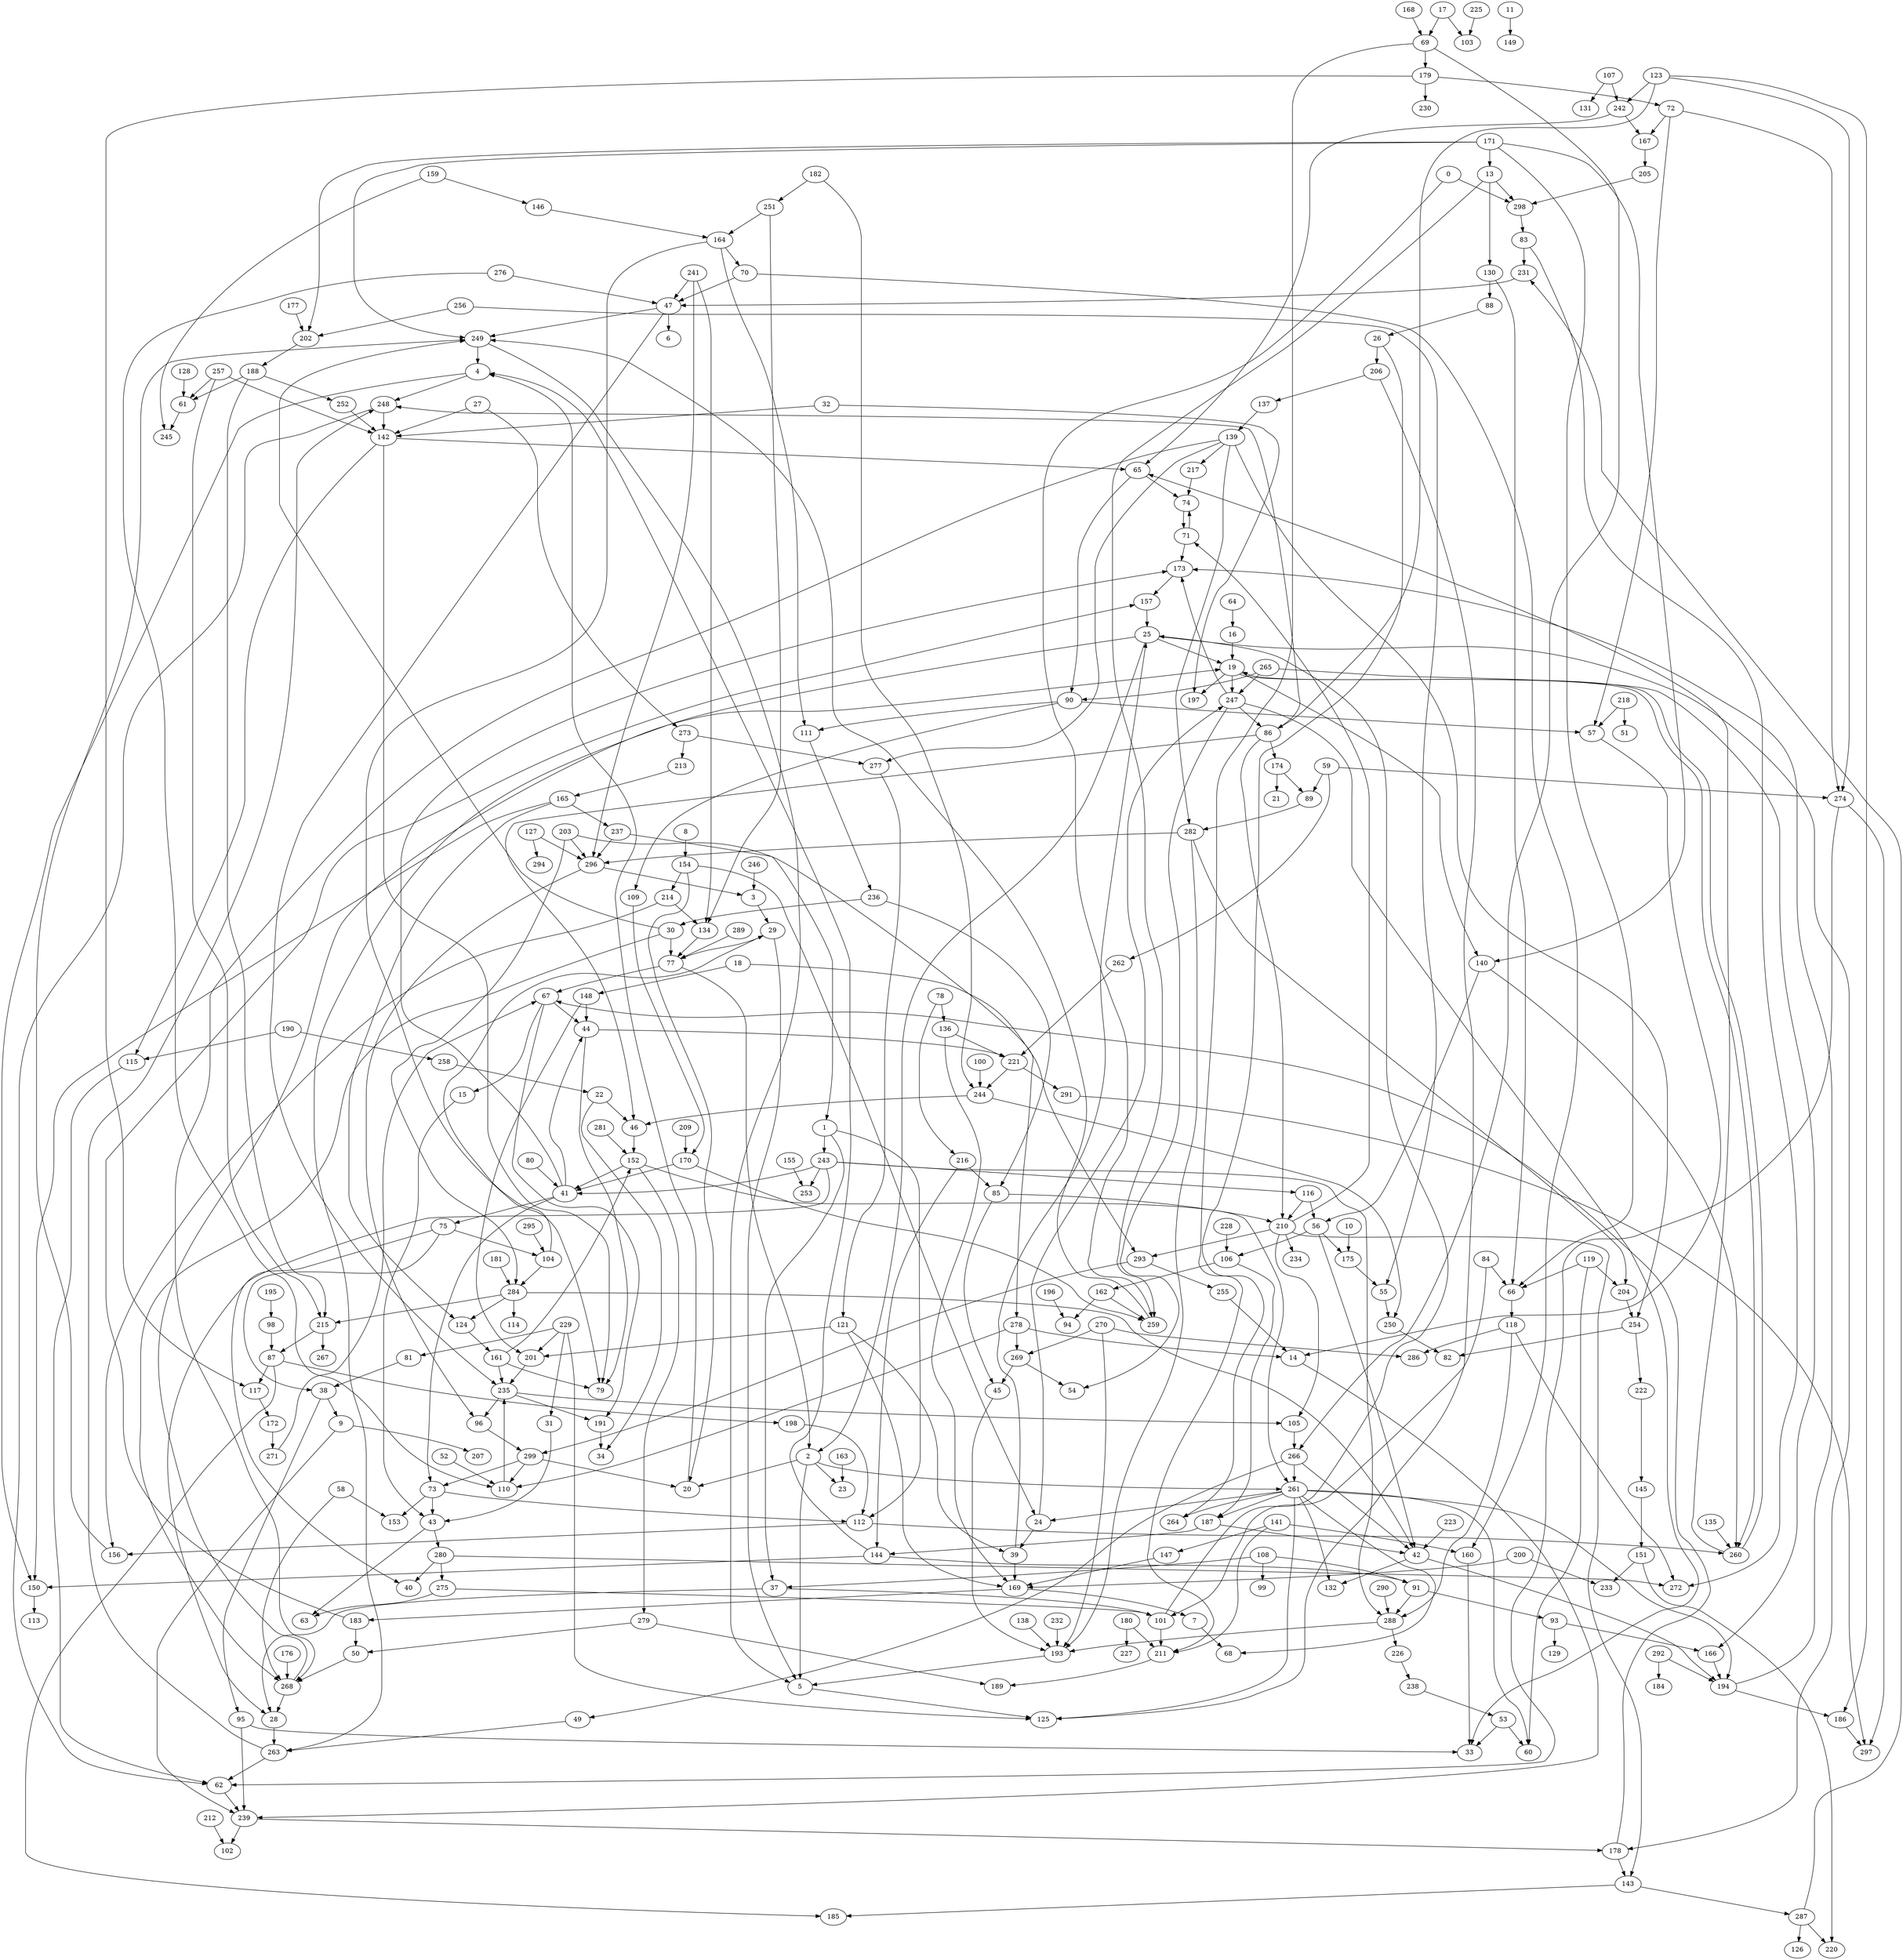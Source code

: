 digraph {0 -> 298[Label=1];
9 -> 239[Label=1];
13 -> 259[Label=1];
17 -> 69[Label=1];
26 -> 206[Label=1];
50 -> 268[Label=1];
53 -> 60[Label=1];
65 -> 74[Label=1];
69 -> 266[Label=1];
72 -> 274[Label=1];
73 -> 43[Label=1];
83 -> 231[Label=1];
84 -> 101[Label=1];
87 -> 117[Label=1];
101 -> 211[Label=1];
108 -> 99[Label=1];
127 -> 296[Label=1];
130 -> 66[Label=1];
139 -> 282[Label=1];
142 -> 79[Label=1];
143 -> 185[Label=1];
144 -> 91[Label=1];
151 -> 220[Label=1];
151 -> 233[Label=1];
154 -> 24[Label=1];
165 -> 150[Label=1];
174 -> 21[Label=1];
181 -> 284[Label=1];
187 -> 144[Label=1];
203 -> 296[Label=1];
206 -> 137[Label=1];
210 -> 234[Label=1];
216 -> 144[Label=1];
237 -> 1[Label=1];
257 -> 61[Label=1];
261 -> 194[Label=1];
269 -> 54[Label=1];
273 -> 213[Label=1];
280 -> 272[Label=1];
284 -> 215[Label=1];
1 -> 112[Label=2];
4 -> 150[Label=2];
5 -> 125[Label=2];
19 -> 260[Label=2];
30 -> 249[Label=2];
32 -> 142[Label=2];
37 -> 28[Label=2];
43 -> 63[Label=2];
90 -> 109[Label=2];
91 -> 93[Label=2];
93 -> 129[Label=2];
107 -> 131[Label=2];
107 -> 242[Label=2];
109 -> 170[Label=2];
116 -> 56[Label=2];
135 -> 260[Label=2];
139 -> 254[Label=2];
139 -> 268[Label=2];
141 -> 160[Label=2];
141 -> 211[Label=2];
147 -> 169[Label=2];
164 -> 79[Label=2];
170 -> 259[Label=2];
171 -> 249[Label=2];
173 -> 157[Label=2];
177 -> 202[Label=2];
178 -> 67[Label=2];
179 -> 117[Label=2];
187 -> 42[Label=2];
214 -> 134[Label=2];
215 -> 267[Label=2];
218 -> 51[Label=2];
225 -> 103[Label=2];
229 -> 31[Label=2];
237 -> 296[Label=2];
241 -> 296[Label=2];
243 -> 40[Label=2];
246 -> 3[Label=2];
247 -> 54[Label=2];
247 -> 86[Label=2];
259 -> 249[Label=2];
261 -> 187[Label=2];
268 -> 19[Label=2];
269 -> 45[Label=2];
274 -> 297[Label=2];
282 -> 204[Label=2];
284 -> 124[Label=2];
288 -> 193[Label=2];
1 -> 37[Label=3];
18 -> 293[Label=3];
22 -> 34[Label=3];
25 -> 19[Label=3];
26 -> 264[Label=3];
39 -> 25[Label=3];
42 -> 132[Label=3];
47 -> 6[Label=3];
57 -> 14[Label=3];
67 -> 44[Label=3];
69 -> 211[Label=3];
70 -> 47[Label=3];
86 -> 210[Label=3];
87 -> 185[Label=3];
90 -> 111[Label=3];
91 -> 288[Label=3];
100 -> 244[Label=3];
106 -> 162[Label=3];
119 -> 66[Label=3];
121 -> 169[Label=3];
121 -> 201[Label=3];
123 -> 242[Label=3];
127 -> 294[Label=3];
141 -> 147[Label=3];
148 -> 201[Label=3];
150 -> 113[Label=3];
152 -> 41[Label=3];
152 -> 279[Label=3];
161 -> 235[Label=3];
169 -> 7[Label=3];
172 -> 271[Label=3];
183 -> 50[Label=3];
190 -> 258[Label=3];
196 -> 94[Label=3];
200 -> 169[Label=3];
209 -> 170[Label=3];
216 -> 85[Label=3];
221 -> 291[Label=3];
229 -> 81[Label=3];
238 -> 53[Label=3];
241 -> 134[Label=3];
243 -> 41[Label=3];
256 -> 55[Label=3];
261 -> 60[Label=3];
271 -> 67[Label=3];
0 -> 259[Label=4];
2 -> 5[Label=4];
2 -> 20[Label=4];
7 -> 68[Label=4];
10 -> 175[Label=4];
13 -> 298[Label=4];
16 -> 19[Label=4];
22 -> 46[Label=4];
24 -> 39[Label=4];
29 -> 5[Label=4];
32 -> 197[Label=4];
49 -> 263[Label=4];
58 -> 268[Label=4];
59 -> 89[Label=4];
59 -> 262[Label=4];
64 -> 16[Label=4];
71 -> 173[Label=4];
72 -> 167[Label=4];
86 -> 248[Label=4];
88 -> 26[Label=4];
98 -> 87[Label=4];
105 -> 266[Label=4];
108 -> 37[Label=4];
118 -> 286[Label=4];
121 -> 39[Label=4];
123 -> 274[Label=4];
146 -> 164[Label=4];
155 -> 253[Label=4];
159 -> 245[Label=4];
160 -> 33[Label=4];
164 -> 70[Label=4];
171 -> 13[Label=4];
171 -> 66[Label=4];
179 -> 72[Label=4];
195 -> 98[Label=4];
210 -> 143[Label=4];
223 -> 42[Label=4];
235 -> 105[Label=4];
242 -> 65[Label=4];
248 -> 62[Label=4];
249 -> 5[Label=4];
251 -> 164[Label=4];
254 -> 82[Label=4];
256 -> 202[Label=4];
257 -> 215[Label=4];
270 -> 269[Label=4];
273 -> 277[Label=4];
290 -> 288[Label=4];
293 -> 299[Label=4];
296 -> 96[Label=4];
299 -> 110[Label=4];
2 -> 23[Label=5];
8 -> 154[Label=5];
11 -> 149[Label=5];
14 -> 239[Label=5];
19 -> 247[Label=5];
25 -> 178[Label=5];
27 -> 142[Label=5];
31 -> 43[Label=5];
38 -> 9[Label=5];
44 -> 79[Label=5];
47 -> 235[Label=5];
55 -> 250[Label=5];
56 -> 42[Label=5];
61 -> 245[Label=5];
67 -> 191[Label=5];
83 -> 272[Label=5];
85 -> 45[Label=5];
85 -> 210[Label=5];
86 -> 174[Label=5];
104 -> 284[Label=5];
110 -> 235[Label=5];
115 -> 62[Label=5];
116 -> 210[Label=5];
118 -> 288[Label=5];
119 -> 60[Label=5];
123 -> 186[Label=5];
140 -> 56[Label=5];
140 -> 260[Label=5];
145 -> 151[Label=5];
152 -> 261[Label=5];
159 -> 146[Label=5];
161 -> 79[Label=5];
176 -> 268[Label=5];
183 -> 157[Label=5];
193 -> 5[Label=5];
217 -> 74[Label=5];
228 -> 106[Label=5];
239 -> 178[Label=5];
247 -> 173[Label=5];
250 -> 82[Label=5];
254 -> 222[Label=5];
261 -> 24[Label=5];
263 -> 248[Label=5];
270 -> 286[Label=5];
279 -> 50[Label=5];
282 -> 193[Label=5];
291 -> 297[Label=5];
295 -> 104[Label=5];
2 -> 261[Label=6];
9 -> 207[Label=6];
17 -> 103[Label=6];
19 -> 140[Label=6];
37 -> 101[Label=6];
41 -> 75[Label=6];
42 -> 194[Label=6];
46 -> 152[Label=6];
53 -> 33[Label=6];
56 -> 175[Label=6];
62 -> 239[Label=6];
72 -> 57[Label=6];
78 -> 216[Label=6];
104 -> 29[Label=6];
139 -> 277[Label=6];
161 -> 152[Label=6];
162 -> 259[Label=6];
166 -> 194[Label=6];
171 -> 140[Label=6];
188 -> 252[Label=6];
194 -> 173[Label=6];
205 -> 298[Label=6];
210 -> 293[Label=6];
211 -> 189[Label=6];
229 -> 201[Label=6];
239 -> 102[Label=6];
252 -> 142[Label=6];
258 -> 22[Label=6];
261 -> 68[Label=6];
265 -> 247[Label=6];
275 -> 63[Label=6];
275 -> 101[Label=6];
278 -> 269[Label=6];
284 -> 114[Label=6];
287 -> 220[Label=6];
1 -> 243[Label=7];
3 -> 29[Label=7];
24 -> 247[Label=7];
29 -> 77[Label=7];
41 -> 73[Label=7];
56 -> 106[Label=7];
59 -> 274[Label=7];
73 -> 112[Label=7];
74 -> 71[Label=7];
75 -> 38[Label=7];
78 -> 136[Label=7];
80 -> 41[Label=7];
89 -> 282[Label=7];
90 -> 57[Label=7];
93 -> 166[Label=7];
95 -> 33[Label=7];
95 -> 239[Label=7];
101 -> 25[Label=7];
108 -> 91[Label=7];
119 -> 204[Label=7];
123 -> 86[Label=7];
128 -> 61[Label=7];
134 -> 77[Label=7];
142 -> 65[Label=7];
143 -> 287[Label=7];
144 -> 4[Label=7];
157 -> 25[Label=7];
162 -> 94[Label=7];
169 -> 183[Label=7];
170 -> 41[Label=7];
174 -> 89[Label=7];
178 -> 143[Label=7];
179 -> 230[Label=7];
180 -> 211[Label=7];
186 -> 297[Label=7];
200 -> 233[Label=7];
206 -> 125[Label=7];
210 -> 105[Label=7];
229 -> 125[Label=7];
231 -> 47[Label=7];
242 -> 167[Label=7];
243 -> 288[Label=7];
244 -> 250[Label=7];
255 -> 14[Label=7];
257 -> 142[Label=7];
261 -> 264[Label=7];
270 -> 193[Label=7];
276 -> 110[Label=7];
277 -> 121[Label=7];
281 -> 152[Label=7];
296 -> 3[Label=7];
39 -> 169[Label=8];
41 -> 44[Label=8];
41 -> 173[Label=8];
45 -> 193[Label=8];
66 -> 118[Label=8];
67 -> 15[Label=8];
70 -> 160[Label=8];
75 -> 28[Label=8];
77 -> 2[Label=8];
112 -> 156[Label=8];
112 -> 260[Label=8];
163 -> 23[Label=8];
167 -> 205[Label=8];
180 -> 227[Label=8];
188 -> 215[Label=8];
191 -> 34[Label=8];
203 -> 284[Label=8];
204 -> 254[Label=8];
218 -> 57[Label=8];
235 -> 96[Label=8];
236 -> 30[Label=8];
243 -> 253[Label=8];
248 -> 142[Label=8];
260 -> 65[Label=8];
261 -> 132[Label=8];
263 -> 62[Label=8];
265 -> 90[Label=8];
265 -> 166[Label=8];
266 -> 49[Label=8];
276 -> 47[Label=8];
278 -> 110[Label=8];
284 -> 42[Label=8];
13 -> 130[Label=9];
15 -> 43[Label=9];
18 -> 148[Label=9];
20 -> 4[Label=9];
25 -> 2[Label=9];
28 -> 263[Label=9];
30 -> 268[Label=9];
43 -> 280[Label=9];
44 -> 221[Label=9];
47 -> 249[Label=9];
58 -> 153[Label=9];
69 -> 179[Label=9];
71 -> 74[Label=9];
73 -> 153[Label=9];
75 -> 104[Label=9];
77 -> 67[Label=9];
84 -> 66[Label=9];
86 -> 46[Label=9];
106 -> 187[Label=9];
111 -> 236[Label=9];
118 -> 272[Label=9];
136 -> 169[Label=9];
138 -> 193[Label=9];
142 -> 115[Label=9];
148 -> 44[Label=9];
154 -> 214[Label=9];
156 -> 249[Label=9];
164 -> 111[Label=9];
165 -> 124[Label=9];
165 -> 237[Label=9];
175 -> 55[Label=9];
190 -> 115[Label=9];
198 -> 112[Label=9];
210 -> 71[Label=9];
212 -> 102[Label=9];
213 -> 165[Label=9];
214 -> 156[Label=9];
215 -> 87[Label=9];
221 -> 244[Label=9];
232 -> 193[Label=9];
235 -> 191[Label=9];
236 -> 85[Label=9];
243 -> 116[Label=9];
247 -> 33[Label=9];
251 -> 134[Label=9];
260 -> 19[Label=9];
262 -> 221[Label=9];
266 -> 261[Label=9];
278 -> 14[Label=9];
279 -> 189[Label=9];
282 -> 296[Label=9];
287 -> 126[Label=9];
288 -> 226[Label=9];
292 -> 184[Label=9];
292 -> 194[Label=9];
298 -> 83[Label=9];
299 -> 20[Label=9];
299 -> 73[Label=9];
4 -> 248[Label=10];
19 -> 197[Label=10];
25 -> 263[Label=10];
27 -> 273[Label=10];
30 -> 77[Label=10];
38 -> 95[Label=10];
52 -> 110[Label=10];
65 -> 90[Label=10];
81 -> 38[Label=10];
87 -> 198[Label=10];
96 -> 299[Label=10];
117 -> 172[Label=10];
124 -> 161[Label=10];
130 -> 88[Label=10];
136 -> 221[Label=10];
137 -> 139[Label=10];
139 -> 217[Label=10];
144 -> 150[Label=10];
154 -> 20[Label=10];
168 -> 69[Label=10];
171 -> 202[Label=10];
182 -> 244[Label=10];
182 -> 251[Label=10];
188 -> 61[Label=10];
194 -> 186[Label=10];
201 -> 235[Label=10];
202 -> 188[Label=10];
203 -> 278[Label=10];
222 -> 145[Label=10];
226 -> 238[Label=10];
241 -> 47[Label=10];
244 -> 46[Label=10];
249 -> 4[Label=10];
261 -> 125[Label=10];
266 -> 42[Label=10];
268 -> 28[Label=10];
274 -> 62[Label=10];
280 -> 40[Label=10];
280 -> 275[Label=10];
287 -> 231[Label=10];
289 -> 77[Label=10];
293 -> 255[Label=10];
}